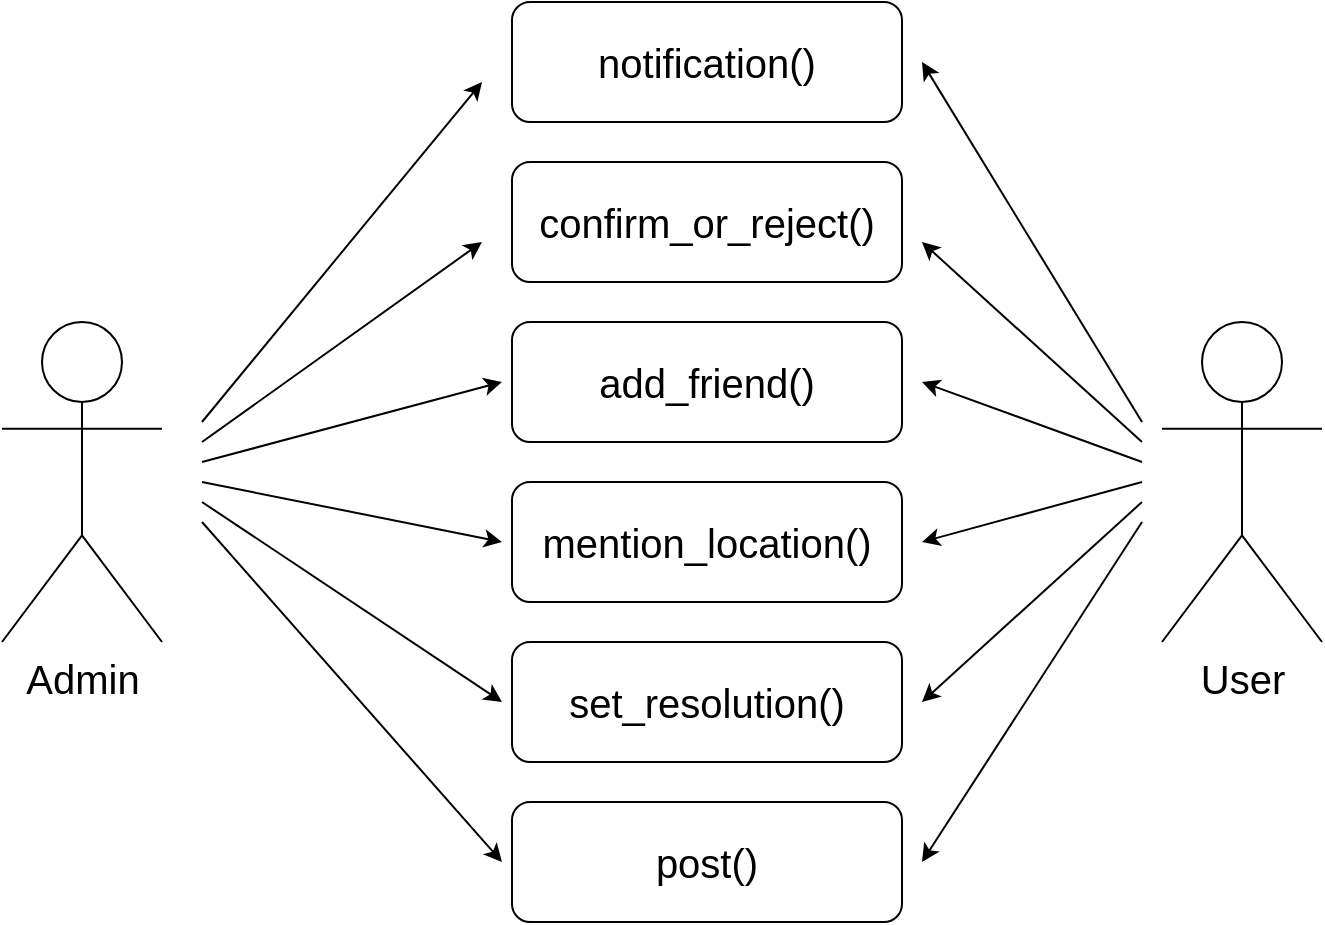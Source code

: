 <mxfile version="24.8.4">
  <diagram name="Page-1" id="_QyE68uTnax4jCsxaBwm">
    <mxGraphModel dx="913" dy="537" grid="1" gridSize="10" guides="1" tooltips="1" connect="1" arrows="1" fold="1" page="1" pageScale="1" pageWidth="850" pageHeight="1100" math="0" shadow="0">
      <root>
        <mxCell id="0" />
        <mxCell id="1" parent="0" />
        <mxCell id="vuKLOjTqlywax9uTQaSI-2" value="&lt;font style=&quot;font-size: 20px;&quot;&gt;notification()&lt;/font&gt;" style="rounded=1;whiteSpace=wrap;html=1;" vertex="1" parent="1">
          <mxGeometry x="365" y="190" width="195" height="60" as="geometry" />
        </mxCell>
        <mxCell id="vuKLOjTqlywax9uTQaSI-3" value="&lt;font style=&quot;font-size: 20px;&quot;&gt;confirm_or_reject()&lt;/font&gt;" style="rounded=1;whiteSpace=wrap;html=1;" vertex="1" parent="1">
          <mxGeometry x="365" y="270" width="195" height="60" as="geometry" />
        </mxCell>
        <mxCell id="vuKLOjTqlywax9uTQaSI-4" value="&lt;font style=&quot;font-size: 20px;&quot;&gt;add_friend()&lt;/font&gt;" style="rounded=1;whiteSpace=wrap;html=1;" vertex="1" parent="1">
          <mxGeometry x="365" y="350" width="195" height="60" as="geometry" />
        </mxCell>
        <mxCell id="vuKLOjTqlywax9uTQaSI-5" value="&lt;font style=&quot;font-size: 20px;&quot;&gt;set_resolution()&lt;/font&gt;" style="rounded=1;whiteSpace=wrap;html=1;" vertex="1" parent="1">
          <mxGeometry x="365" y="510" width="195" height="60" as="geometry" />
        </mxCell>
        <mxCell id="vuKLOjTqlywax9uTQaSI-6" value="&lt;font style=&quot;font-size: 20px;&quot;&gt;mention_location()&lt;/font&gt;" style="rounded=1;whiteSpace=wrap;html=1;" vertex="1" parent="1">
          <mxGeometry x="365" y="430" width="195" height="60" as="geometry" />
        </mxCell>
        <mxCell id="vuKLOjTqlywax9uTQaSI-7" value="&lt;font style=&quot;font-size: 20px;&quot;&gt;post()&lt;/font&gt;" style="rounded=1;whiteSpace=wrap;html=1;" vertex="1" parent="1">
          <mxGeometry x="365" y="590" width="195" height="60" as="geometry" />
        </mxCell>
        <mxCell id="vuKLOjTqlywax9uTQaSI-8" value="&lt;font style=&quot;font-size: 20px;&quot;&gt;Admin&lt;/font&gt;" style="shape=umlActor;verticalLabelPosition=bottom;verticalAlign=top;html=1;outlineConnect=0;" vertex="1" parent="1">
          <mxGeometry x="110" y="350" width="80" height="160" as="geometry" />
        </mxCell>
        <mxCell id="vuKLOjTqlywax9uTQaSI-9" value="&lt;span style=&quot;font-size: 20px;&quot;&gt;User&lt;/span&gt;" style="shape=umlActor;verticalLabelPosition=bottom;verticalAlign=top;html=1;outlineConnect=0;" vertex="1" parent="1">
          <mxGeometry x="690" y="350" width="80" height="160" as="geometry" />
        </mxCell>
        <mxCell id="vuKLOjTqlywax9uTQaSI-10" value="" style="endArrow=classic;html=1;rounded=0;" edge="1" parent="1">
          <mxGeometry width="50" height="50" relative="1" as="geometry">
            <mxPoint x="210" y="400" as="sourcePoint" />
            <mxPoint x="350" y="230" as="targetPoint" />
          </mxGeometry>
        </mxCell>
        <mxCell id="vuKLOjTqlywax9uTQaSI-12" value="" style="endArrow=classic;html=1;rounded=0;" edge="1" parent="1">
          <mxGeometry width="50" height="50" relative="1" as="geometry">
            <mxPoint x="210" y="410" as="sourcePoint" />
            <mxPoint x="350" y="310" as="targetPoint" />
          </mxGeometry>
        </mxCell>
        <mxCell id="vuKLOjTqlywax9uTQaSI-13" value="" style="endArrow=classic;html=1;rounded=0;" edge="1" parent="1">
          <mxGeometry width="50" height="50" relative="1" as="geometry">
            <mxPoint x="210" y="420" as="sourcePoint" />
            <mxPoint x="360" y="380" as="targetPoint" />
          </mxGeometry>
        </mxCell>
        <mxCell id="vuKLOjTqlywax9uTQaSI-14" value="" style="endArrow=classic;html=1;rounded=0;" edge="1" parent="1">
          <mxGeometry width="50" height="50" relative="1" as="geometry">
            <mxPoint x="210" y="430" as="sourcePoint" />
            <mxPoint x="360" y="460" as="targetPoint" />
          </mxGeometry>
        </mxCell>
        <mxCell id="vuKLOjTqlywax9uTQaSI-15" value="" style="endArrow=classic;html=1;rounded=0;" edge="1" parent="1">
          <mxGeometry width="50" height="50" relative="1" as="geometry">
            <mxPoint x="210" y="440" as="sourcePoint" />
            <mxPoint x="360" y="540" as="targetPoint" />
          </mxGeometry>
        </mxCell>
        <mxCell id="vuKLOjTqlywax9uTQaSI-16" value="" style="endArrow=classic;html=1;rounded=0;" edge="1" parent="1">
          <mxGeometry width="50" height="50" relative="1" as="geometry">
            <mxPoint x="210" y="450" as="sourcePoint" />
            <mxPoint x="360" y="620" as="targetPoint" />
          </mxGeometry>
        </mxCell>
        <mxCell id="vuKLOjTqlywax9uTQaSI-17" value="" style="endArrow=classic;html=1;rounded=0;" edge="1" parent="1">
          <mxGeometry width="50" height="50" relative="1" as="geometry">
            <mxPoint x="680" y="400" as="sourcePoint" />
            <mxPoint x="570" y="220" as="targetPoint" />
          </mxGeometry>
        </mxCell>
        <mxCell id="vuKLOjTqlywax9uTQaSI-18" value="" style="endArrow=classic;html=1;rounded=0;" edge="1" parent="1">
          <mxGeometry width="50" height="50" relative="1" as="geometry">
            <mxPoint x="680" y="410" as="sourcePoint" />
            <mxPoint x="570" y="310" as="targetPoint" />
          </mxGeometry>
        </mxCell>
        <mxCell id="vuKLOjTqlywax9uTQaSI-19" value="" style="endArrow=classic;html=1;rounded=0;" edge="1" parent="1">
          <mxGeometry width="50" height="50" relative="1" as="geometry">
            <mxPoint x="680" y="420" as="sourcePoint" />
            <mxPoint x="570" y="380" as="targetPoint" />
          </mxGeometry>
        </mxCell>
        <mxCell id="vuKLOjTqlywax9uTQaSI-20" value="" style="endArrow=classic;html=1;rounded=0;" edge="1" parent="1">
          <mxGeometry width="50" height="50" relative="1" as="geometry">
            <mxPoint x="680" y="430" as="sourcePoint" />
            <mxPoint x="570" y="460" as="targetPoint" />
          </mxGeometry>
        </mxCell>
        <mxCell id="vuKLOjTqlywax9uTQaSI-21" value="" style="endArrow=classic;html=1;rounded=0;" edge="1" parent="1">
          <mxGeometry width="50" height="50" relative="1" as="geometry">
            <mxPoint x="680" y="440" as="sourcePoint" />
            <mxPoint x="570" y="540" as="targetPoint" />
          </mxGeometry>
        </mxCell>
        <mxCell id="vuKLOjTqlywax9uTQaSI-22" value="" style="endArrow=classic;html=1;rounded=0;" edge="1" parent="1">
          <mxGeometry width="50" height="50" relative="1" as="geometry">
            <mxPoint x="680" y="450" as="sourcePoint" />
            <mxPoint x="570" y="620" as="targetPoint" />
          </mxGeometry>
        </mxCell>
      </root>
    </mxGraphModel>
  </diagram>
</mxfile>
